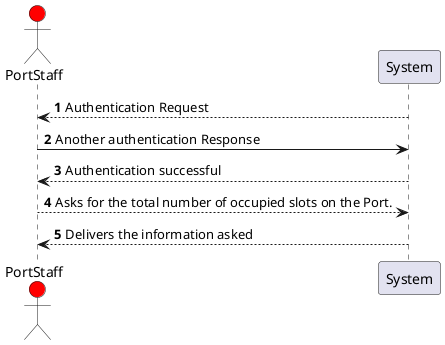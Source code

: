 @startuml
autonumber

actor PortStaff #red

System --> PortStaff: Authentication Request
PortStaff -> System : Another authentication Response
System --> PortStaff : Authentication successful
PortStaff --> System : Asks for the total number of occupied slots on the Port.
System --> PortStaff : Delivers the information asked

@enduml